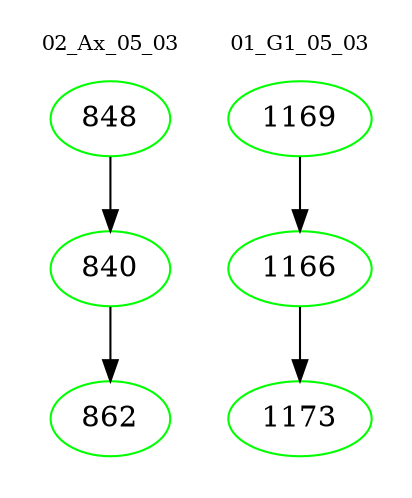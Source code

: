 digraph{
subgraph cluster_0 {
color = white
label = "02_Ax_05_03";
fontsize=10;
T0_848 [label="848", color="green"]
T0_848 -> T0_840 [color="black"]
T0_840 [label="840", color="green"]
T0_840 -> T0_862 [color="black"]
T0_862 [label="862", color="green"]
}
subgraph cluster_1 {
color = white
label = "01_G1_05_03";
fontsize=10;
T1_1169 [label="1169", color="green"]
T1_1169 -> T1_1166 [color="black"]
T1_1166 [label="1166", color="green"]
T1_1166 -> T1_1173 [color="black"]
T1_1173 [label="1173", color="green"]
}
}

